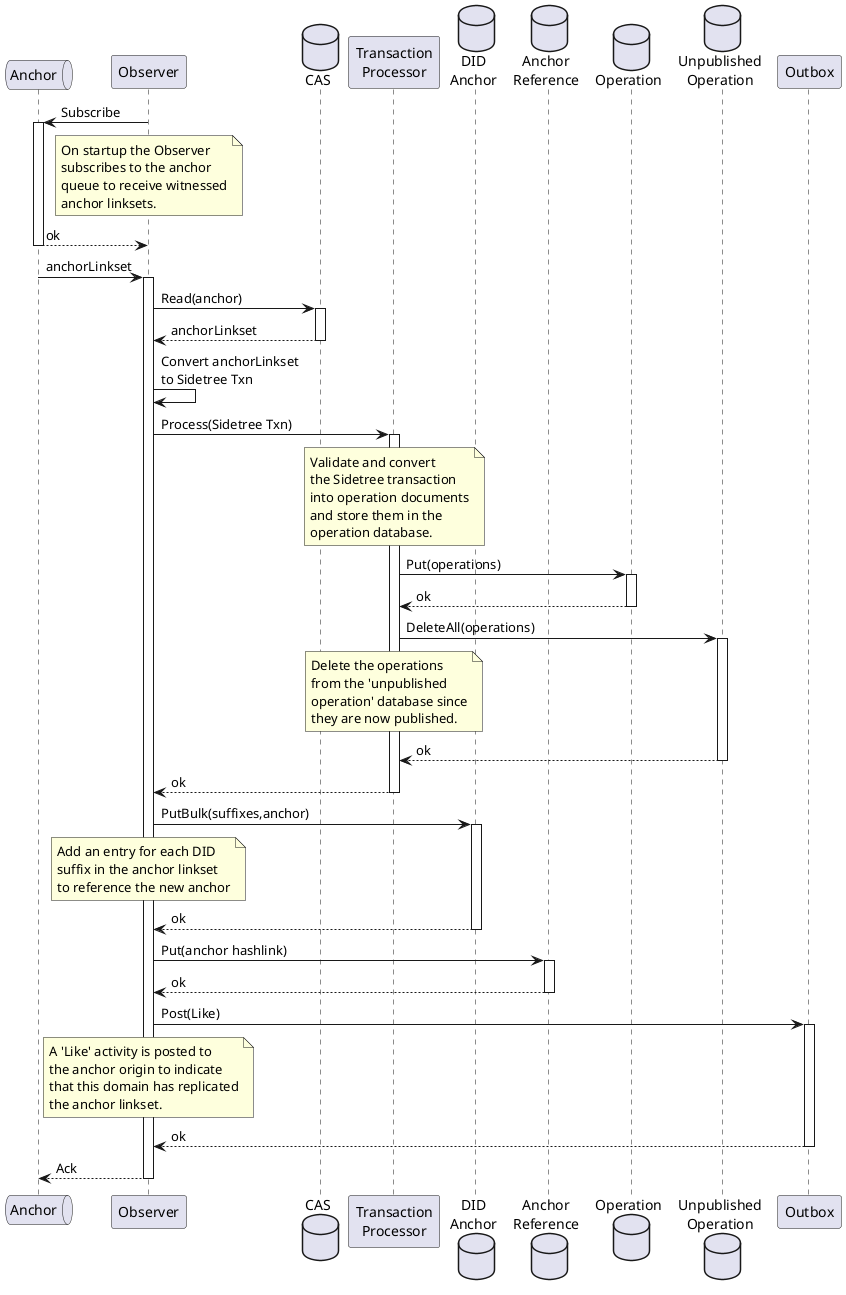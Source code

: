 @startuml
'https://plantuml.com/sequence-diagram

queue "Anchor" as anchorQueue

participant "Observer" as observer

database "CAS" as cas
participant "Transaction\nProcessor" as txnProcessor
database "DID\nAnchor" as didAnchorDB
database "Anchor\nReference" as anchorRefDB
database "Operation" as operationDB
database "Unpublished\nOperation" as unpublishedOperationDB

participant "Outbox" as outbox

observer -> anchorQueue: Subscribe
note over observer
  On startup the Observer
  subscribes to the anchor
  queue to receive witnessed
  anchor linksets.
end note
activate anchorQueue
  anchorQueue --> observer: ok
deactivate anchorQueue

anchorQueue -> observer: anchorLinkset

activate observer
  observer -> cas: Read(anchor)
  activate cas
    cas --> observer: anchorLinkset
  deactivate cas

  observer -> observer: Convert anchorLinkset\nto Sidetree Txn

  observer -> txnProcessor: Process(Sidetree Txn)
  activate txnProcessor
    note over txnProcessor
      Validate and convert
      the Sidetree transaction
      into operation documents
      and store them in the
      operation database.
    end note

    txnProcessor -> operationDB: Put(operations)
    activate operationDB
      operationDB --> txnProcessor: ok
    deactivate operationDB

    txnProcessor -> unpublishedOperationDB: DeleteAll(operations)
    note over txnProcessor
      Delete the operations
      from the 'unpublished
      operation' database since
      they are now published.
    end note
    activate unpublishedOperationDB
      unpublishedOperationDB --> txnProcessor: ok
    deactivate unpublishedOperationDB

    txnProcessor --> observer: ok
  deactivate txnProcessor

  observer -> didAnchorDB: PutBulk(suffixes,anchor)
  activate didAnchorDB
    note over observer
      Add an entry for each DID
      suffix in the anchor linkset
      to reference the new anchor
    end note
    didAnchorDB --> observer: ok
  deactivate didAnchorDB

  observer -> anchorRefDB: Put(anchor hashlink)
  activate anchorRefDB
    anchorRefDB --> observer: ok
  deactivate anchorRefDB

  observer -> outbox: Post(Like)
  activate outbox
    note over observer
      A 'Like' activity is posted to
      the anchor origin to indicate
      that this domain has replicated
      the anchor linkset.
    end note
    outbox --> observer: ok
  deactivate outbox

  observer --> anchorQueue: Ack
deactivate observer

@enduml

